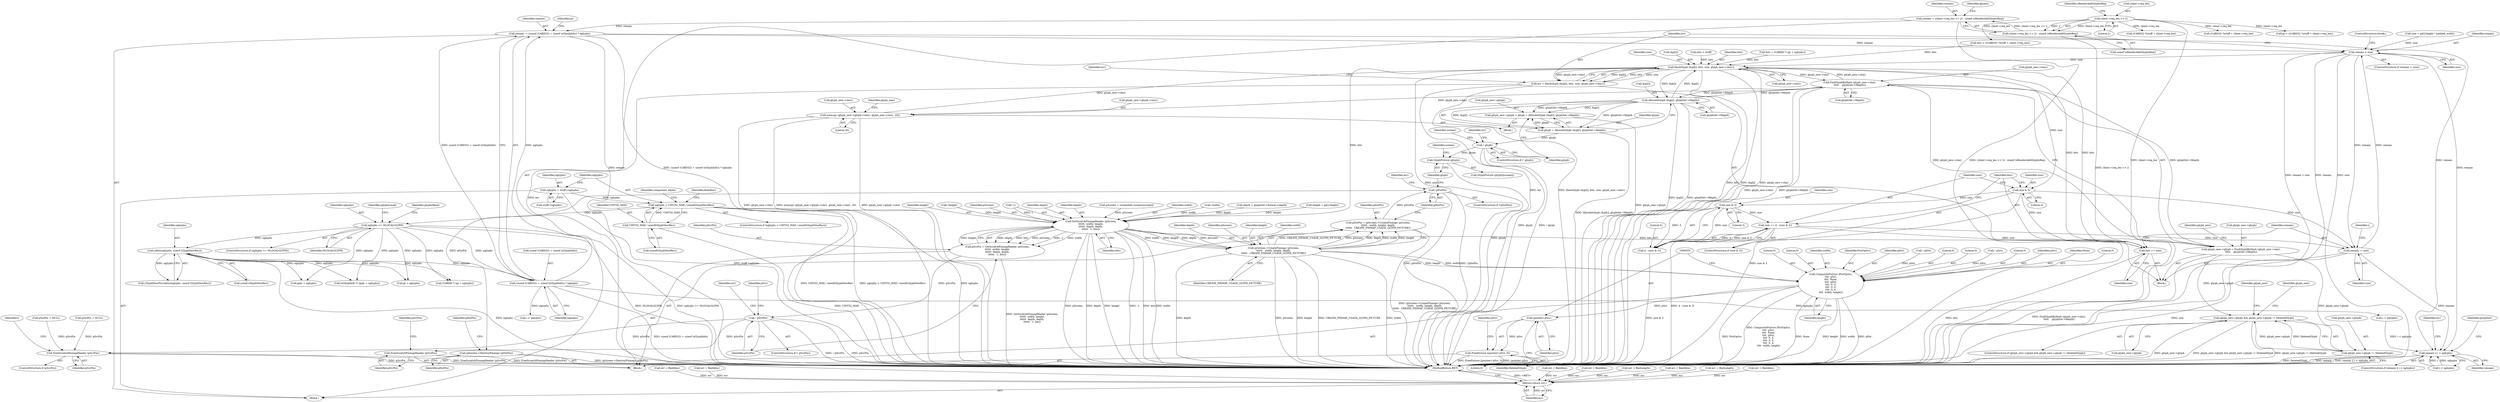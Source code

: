 digraph "0_xserver_5725849a1b427cd4a72b84e57f211edb35838718@API" {
"1000255" [label="(Call,remain -= (sizeof (CARD32) + sizeof (xGlyphInfo)) * nglyphs)"];
"1000257" [label="(Call,(sizeof (CARD32) + sizeof (xGlyphInfo)) * nglyphs)"];
"1000194" [label="(Call,nglyphs <= NLOCALGLYPH)"];
"1000177" [label="(Call,nglyphs > UINT32_MAX / sizeof(GlyphNewRec))"];
"1000171" [label="(Call,nglyphs = stuff->nglyphs)"];
"1000179" [label="(Call,UINT32_MAX / sizeof(GlyphNewRec))"];
"1000212" [label="(Call,calloc(nglyphs, sizeof (GlyphNewRec)))"];
"1000221" [label="(Call,remain = (client->req_len << 2) - sizeof (xRenderAddGlyphsReq))"];
"1000223" [label="(Call,(client->req_len << 2) - sizeof (xRenderAddGlyphsReq))"];
"1000224" [label="(Call,client->req_len << 2)"];
"1000318" [label="(Call,remain < size)"];
"1000324" [label="(Call,HashGlyph (&gi[i], bits, size, glyph_new->sha1))"];
"1000322" [label="(Call,err = HashGlyph (&gi[i], bits, size, glyph_new->sha1))"];
"1000696" [label="(Return,return err;)"];
"1000341" [label="(Call,FindGlyphByHash (glyph_new->sha1,\n\t\t\t\t\t    glyphSet->fdepth))"];
"1000337" [label="(Call,glyph_new->glyph = FindGlyphByHash (glyph_new->sha1,\n\t\t\t\t\t    glyphSet->fdepth))"];
"1000349" [label="(Call,glyph_new->glyph && glyph_new->glyph != DeletedGlyph)"];
"1000353" [label="(Call,glyph_new->glyph != DeletedGlyph)"];
"1000378" [label="(Call,AllocateGlyph (&gi[i], glyphSet->fdepth))"];
"1000372" [label="(Call,glyph_new->glyph = glyph = AllocateGlyph (&gi[i], glyphSet->fdepth))"];
"1000376" [label="(Call,glyph = AllocateGlyph (&gi[i], glyphSet->fdepth))"];
"1000387" [label="(Call,! glyph)"];
"1000507" [label="(Call,GlyphPicture (glyph))"];
"1000566" [label="(Call,memcpy (glyph_new->glyph->sha1, glyph_new->sha1, 20))"];
"1000448" [label="(Call,GetScratchPixmapHeader (pScreen,\n\t\t\t\t\t\t  width, height,\n\t\t\t\t\t\t  depth, depth,\n\t\t\t\t\t\t  -1, bits))"];
"1000446" [label="(Call,pSrcPix = GetScratchPixmapHeader (pScreen,\n\t\t\t\t\t\t  width, height,\n\t\t\t\t\t\t  depth, depth,\n\t\t\t\t\t\t  -1, bits))"];
"1000458" [label="(Call,! pSrcPix)"];
"1000561" [label="(Call,FreeScratchPixmapHeader (pSrcPix))"];
"1000660" [label="(Call,FreeScratchPixmapHeader (pSrcPix))"];
"1000491" [label="(Call,(pScreen->CreatePixmap) (pScreen,\n\t\t\t\t\t\t   width, height, depth,\n\t\t\t\t\t\t   CREATE_PIXMAP_USAGE_GLYPH_PICTURE))"];
"1000489" [label="(Call,pDstPix = (pScreen->CreatePixmap) (pScreen,\n\t\t\t\t\t\t   width, height, depth,\n\t\t\t\t\t\t   CREATE_PIXMAP_USAGE_GLYPH_PICTURE))"];
"1000498" [label="(Call,!pDstPix)"];
"1000527" [label="(Call,(pScreen->DestroyPixmap) (pDstPix))"];
"1000540" [label="(Call,CompositePicture (PictOpSrc,\n\t\t\t\t  pSrc,\n\t\t\t\t  None,\n\t\t\t\t  pDst,\n\t\t\t\t  0, 0,\n\t\t\t\t  0, 0,\n\t\t\t\t  0, 0,\n\t\t\t\t  width, height))"];
"1000554" [label="(Call,(pointer) pSrc)"];
"1000553" [label="(Call,FreePicture ((pointer) pSrc, 0))"];
"1000594" [label="(Call,bits += size)"];
"1000584" [label="(Call,size & 3)"];
"1000591" [label="(Call,size & 3)"];
"1000587" [label="(Call,size += 4 - (size & 3))"];
"1000597" [label="(Call,remain -= size)"];
"1000601" [label="(Call,remain || i < nglyphs)"];
"1000589" [label="(Call,4 - (size & 3))"];
"1000258" [label="(Call,sizeof (CARD32) + sizeof (xGlyphInfo))"];
"1000509" [label="(Identifier,screen)"];
"1000607" [label="(Call,err = BadLength)"];
"1000172" [label="(Identifier,nglyphs)"];
"1000181" [label="(Call,sizeof(GlyphNewRec))"];
"1000415" [label="(Call,height = gi[i].height)"];
"1000228" [label="(Literal,2)"];
"1000213" [label="(Identifier,nglyphs)"];
"1000664" [label="(Identifier,i)"];
"1000492" [label="(Identifier,pScreen)"];
"1000171" [label="(Call,nglyphs = stuff->nglyphs)"];
"1000378" [label="(Call,AllocateGlyph (&gi[i], glyphSet->fdepth))"];
"1000594" [label="(Call,bits += size)"];
"1000193" [label="(ControlStructure,if (nglyphs <= NLOCALGLYPH))"];
"1000541" [label="(Identifier,PictOpSrc)"];
"1000376" [label="(Call,glyph = AllocateGlyph (&gi[i], glyphSet->fdepth))"];
"1000212" [label="(Call,calloc(nglyphs, sizeof (GlyphNewRec)))"];
"1000348" [label="(ControlStructure,if (glyph_new->glyph && glyph_new->glyph != DeletedGlyph))"];
"1000603" [label="(Call,i < nglyphs)"];
"1000224" [label="(Call,client->req_len << 2)"];
"1000696" [label="(Return,return err;)"];
"1000590" [label="(Literal,4)"];
"1000660" [label="(Call,FreeScratchPixmapHeader (pSrcPix))"];
"1000263" [label="(Identifier,nglyphs)"];
"1000544" [label="(Identifier,pDst)"];
"1000250" [label="(Call,(CARD8 *) (gi + nglyphs))"];
"1000186" [label="(Identifier,component_alpha)"];
"1000658" [label="(ControlStructure,if (pSrcPix))"];
"1000350" [label="(Call,glyph_new->glyph)"];
"1000221" [label="(Call,remain = (client->req_len << 2) - sizeof (xRenderAddGlyphsReq))"];
"1000209" [label="(Identifier,glyphsBase)"];
"1000229" [label="(Call,sizeof (xRenderAddGlyphsReq))"];
"1000195" [label="(Identifier,nglyphs)"];
"1000319" [label="(Identifier,remain)"];
"1000105" [label="(Block,)"];
"1000252" [label="(Call,gi + nglyphs)"];
"1000498" [label="(Call,!pDstPix)"];
"1000598" [label="(Identifier,remain)"];
"1000361" [label="(Identifier,glyph_new)"];
"1000330" [label="(Identifier,size)"];
"1000561" [label="(Call,FreeScratchPixmapHeader (pSrcPix))"];
"1000586" [label="(Literal,3)"];
"1000599" [label="(Identifier,size)"];
"1000285" [label="(Call,(CARD32 *)stuff + client->req_len)"];
"1000255" [label="(Call,remain -= (sizeof (CARD32) + sizeof (xGlyphInfo)) * nglyphs)"];
"1000223" [label="(Call,(client->req_len << 2) - sizeof (xRenderAddGlyphsReq))"];
"1000553" [label="(Call,FreePicture ((pointer) pSrc, 0))"];
"1000507" [label="(Call,GlyphPicture (glyph))"];
"1000405" [label="(Block,)"];
"1000491" [label="(Call,(pScreen->CreatePixmap) (pScreen,\n\t\t\t\t\t\t   width, height, depth,\n\t\t\t\t\t\t   CREATE_PIXMAP_USAGE_GLYPH_PICTURE))"];
"1000447" [label="(Identifier,pSrcPix)"];
"1000338" [label="(Call,glyph_new->glyph)"];
"1000661" [label="(Identifier,pSrcPix)"];
"1000325" [label="(Call,&gi[i])"];
"1000489" [label="(Call,pDstPix = (pScreen->CreatePixmap) (pScreen,\n\t\t\t\t\t\t   width, height, depth,\n\t\t\t\t\t\t   CREATE_PIXMAP_USAGE_GLYPH_PICTURE))"];
"1000243" [label="(Call,(xGlyphInfo *) (gids + nglyphs))"];
"1000322" [label="(Call,err = HashGlyph (&gi[i], bits, size, glyph_new->sha1))"];
"1000323" [label="(Identifier,err)"];
"1000533" [label="(Call,! pDst)"];
"1000462" [label="(Identifier,err)"];
"1000562" [label="(Identifier,pSrcPix)"];
"1000365" [label="(Block,)"];
"1000331" [label="(Call,glyph_new->sha1)"];
"1000501" [label="(Call,err = BadAlloc)"];
"1000196" [label="(Identifier,NLOCALGLYPH)"];
"1000593" [label="(Literal,3)"];
"1000386" [label="(ControlStructure,if (! glyph))"];
"1000698" [label="(MethodReturn,RET)"];
"1000545" [label="(Literal,0)"];
"1000608" [label="(Identifier,err)"];
"1000222" [label="(Identifier,remain)"];
"1000245" [label="(Call,gids + nglyphs)"];
"1000280" [label="(Call,bits < stuff)"];
"1000559" [label="(Identifier,pSrc)"];
"1000588" [label="(Identifier,size)"];
"1000666" [label="(Call,i < nglyphs)"];
"1000293" [label="(Call,err = BadLength)"];
"1000502" [label="(Identifier,err)"];
"1000494" [label="(Identifier,height)"];
"1000602" [label="(Identifier,remain)"];
"1000131" [label="(Call,pSrcPix = NULL)"];
"1000379" [label="(Call,&gi[i])"];
"1000546" [label="(Literal,0)"];
"1000572" [label="(Call,glyph_new->sha1)"];
"1000388" [label="(Identifier,glyph)"];
"1000564" [label="(Identifier,pSrcPix)"];
"1000497" [label="(ControlStructure,if (!pDstPix))"];
"1000194" [label="(Call,nglyphs <= NLOCALGLYPH)"];
"1000383" [label="(Call,glyphSet->fdepth)"];
"1000493" [label="(Identifier,width)"];
"1000601" [label="(Call,remain || i < nglyphs)"];
"1000482" [label="(Call,! pSrc)"];
"1000591" [label="(Call,size & 3)"];
"1000557" [label="(Literal,0)"];
"1000387" [label="(Call,! glyph)"];
"1000317" [label="(ControlStructure,if (remain < size))"];
"1000177" [label="(Call,nglyphs > UINT32_MAX / sizeof(GlyphNewRec))"];
"1000270" [label="(Call,gi > ((CARD32 *)stuff + client->req_len))"];
"1000306" [label="(Block,)"];
"1000341" [label="(Call,FindGlyphByHash (glyph_new->sha1,\n\t\t\t\t\t    glyphSet->fdepth))"];
"1000552" [label="(Identifier,height)"];
"1000353" [label="(Call,glyph_new->glyph != DeletedGlyph)"];
"1000459" [label="(Identifier,pSrcPix)"];
"1000466" [label="(Identifier,pSrc)"];
"1000496" [label="(Identifier,CREATE_PIXMAP_USAGE_GLYPH_PICTURE)"];
"1000540" [label="(Call,CompositePicture (PictOpSrc,\n\t\t\t\t  pSrc,\n\t\t\t\t  None,\n\t\t\t\t  pDst,\n\t\t\t\t  0, 0,\n\t\t\t\t  0, 0,\n\t\t\t\t  0, 0,\n\t\t\t\t  width, height))"];
"1000321" [label="(ControlStructure,break;)"];
"1000578" [label="(Identifier,glyph_new)"];
"1000390" [label="(Call,err = BadAlloc)"];
"1000585" [label="(Identifier,size)"];
"1000451" [label="(Identifier,height)"];
"1000506" [label="(Call,GlyphPicture (glyph)[screen])"];
"1000508" [label="(Identifier,glyph)"];
"1000283" [label="(Call,bits > ((CARD32 *)stuff + client->req_len))"];
"1000485" [label="(Call,err = BadAlloc)"];
"1000230" [label="(Identifier,xRenderAddGlyphsReq)"];
"1000210" [label="(Call,(GlyphNewPtr)calloc(nglyphs, sizeof (GlyphNewRec)))"];
"1000567" [label="(Call,glyph_new->glyph->sha1)"];
"1000256" [label="(Identifier,remain)"];
"1000550" [label="(Literal,0)"];
"1000436" [label="(Call,!height)"];
"1000351" [label="(Identifier,glyph_new)"];
"1000357" [label="(Identifier,DeletedGlyph)"];
"1000614" [label="(Identifier,glyphSet)"];
"1000587" [label="(Call,size += 4 - (size & 3))"];
"1000335" [label="(Identifier,err)"];
"1000456" [label="(Identifier,bits)"];
"1000448" [label="(Call,GetScratchPixmapHeader (pScreen,\n\t\t\t\t\t\t  width, height,\n\t\t\t\t\t\t  depth, depth,\n\t\t\t\t\t\t  -1, bits))"];
"1000461" [label="(Call,err = BadAlloc)"];
"1000199" [label="(Identifier,glyphsLocal)"];
"1000449" [label="(Identifier,pScreen)"];
"1000458" [label="(Call,! pSrcPix)"];
"1000490" [label="(Identifier,pDstPix)"];
"1000542" [label="(Identifier,pSrc)"];
"1000543" [label="(Identifier,None)"];
"1000178" [label="(Identifier,nglyphs)"];
"1000556" [label="(Identifier,pSrc)"];
"1000345" [label="(Call,glyphSet->fdepth)"];
"1000592" [label="(Identifier,size)"];
"1000452" [label="(Identifier,depth)"];
"1000697" [label="(Identifier,err)"];
"1000575" [label="(Literal,20)"];
"1000495" [label="(Identifier,depth)"];
"1000232" [label="(Identifier,glyphs)"];
"1000548" [label="(Literal,0)"];
"1000184" [label="(Identifier,BadAlloc)"];
"1000324" [label="(Call,HashGlyph (&gi[i], bits, size, glyph_new->sha1))"];
"1000453" [label="(Identifier,depth)"];
"1000457" [label="(ControlStructure,if (! pSrcPix))"];
"1000527" [label="(Call,(pScreen->DestroyPixmap) (pDstPix))"];
"1000354" [label="(Call,glyph_new->glyph)"];
"1000267" [label="(Identifier,gi)"];
"1000499" [label="(Identifier,pDstPix)"];
"1000563" [label="(Call,pSrcPix = NULL)"];
"1000617" [label="(Call,err = BadAlloc)"];
"1000439" [label="(Call,pScreen = screenInfo.screens[screen])"];
"1000342" [label="(Call,glyph_new->sha1)"];
"1000536" [label="(Call,err = BadAlloc)"];
"1000597" [label="(Call,remain -= size)"];
"1000549" [label="(Literal,0)"];
"1000369" [label="(Identifier,glyph_new)"];
"1000179" [label="(Call,UINT32_MAX / sizeof(GlyphNewRec))"];
"1000320" [label="(Identifier,size)"];
"1000566" [label="(Call,memcpy (glyph_new->glyph->sha1, glyph_new->sha1, 20))"];
"1000583" [label="(ControlStructure,if (size & 3))"];
"1000547" [label="(Literal,0)"];
"1000305" [label="(Identifier,i)"];
"1000318" [label="(Call,remain < size)"];
"1000450" [label="(Identifier,width)"];
"1000551" [label="(Identifier,width)"];
"1000595" [label="(Identifier,bits)"];
"1000434" [label="(Call,!width)"];
"1000176" [label="(ControlStructure,if (nglyphs > UINT32_MAX / sizeof(GlyphNewRec)))"];
"1000530" [label="(Identifier,pDstPix)"];
"1000257" [label="(Call,(sizeof (CARD32) + sizeof (xGlyphInfo)) * nglyphs)"];
"1000372" [label="(Call,glyph_new->glyph = glyph = AllocateGlyph (&gi[i], glyphSet->fdepth))"];
"1000272" [label="(Call,(CARD32 *)stuff + client->req_len)"];
"1000173" [label="(Call,stuff->nglyphs)"];
"1000329" [label="(Identifier,bits)"];
"1000528" [label="(Identifier,pDstPix)"];
"1000596" [label="(Identifier,size)"];
"1000454" [label="(Call,-1)"];
"1000225" [label="(Call,client->req_len)"];
"1000554" [label="(Call,(pointer) pSrc)"];
"1000600" [label="(ControlStructure,if (remain || i < nglyphs))"];
"1000391" [label="(Identifier,err)"];
"1000423" [label="(Call,depth = glyphSet->format->depth)"];
"1000301" [label="(Call,i < nglyphs)"];
"1000214" [label="(Call,sizeof (GlyphNewRec))"];
"1000589" [label="(Call,4 - (size & 3))"];
"1000446" [label="(Call,pSrcPix = GetScratchPixmapHeader (pScreen,\n\t\t\t\t\t\t  width, height,\n\t\t\t\t\t\t  depth, depth,\n\t\t\t\t\t\t  -1, bits))"];
"1000349" [label="(Call,glyph_new->glyph && glyph_new->glyph != DeletedGlyph)"];
"1000377" [label="(Identifier,glyph)"];
"1000337" [label="(Call,glyph_new->glyph = FindGlyphByHash (glyph_new->sha1,\n\t\t\t\t\t    glyphSet->fdepth))"];
"1000180" [label="(Identifier,UINT32_MAX)"];
"1000373" [label="(Call,glyph_new->glyph)"];
"1000248" [label="(Call,bits = (CARD8 *) (gi + nglyphs))"];
"1000308" [label="(Call,size = gi[i].height * padded_width)"];
"1000584" [label="(Call,size & 3)"];
"1000396" [label="(Identifier,screen)"];
"1000255" -> "1000105"  [label="AST: "];
"1000255" -> "1000257"  [label="CFG: "];
"1000256" -> "1000255"  [label="AST: "];
"1000257" -> "1000255"  [label="AST: "];
"1000267" -> "1000255"  [label="CFG: "];
"1000255" -> "1000698"  [label="DDG: (sizeof (CARD32) + sizeof (xGlyphInfo)) * nglyphs"];
"1000255" -> "1000698"  [label="DDG: remain"];
"1000257" -> "1000255"  [label="DDG: sizeof (CARD32) + sizeof (xGlyphInfo)"];
"1000257" -> "1000255"  [label="DDG: nglyphs"];
"1000221" -> "1000255"  [label="DDG: remain"];
"1000255" -> "1000318"  [label="DDG: remain"];
"1000255" -> "1000601"  [label="DDG: remain"];
"1000257" -> "1000263"  [label="CFG: "];
"1000258" -> "1000257"  [label="AST: "];
"1000263" -> "1000257"  [label="AST: "];
"1000257" -> "1000698"  [label="DDG: sizeof (CARD32) + sizeof (xGlyphInfo)"];
"1000194" -> "1000257"  [label="DDG: nglyphs"];
"1000212" -> "1000257"  [label="DDG: nglyphs"];
"1000257" -> "1000301"  [label="DDG: nglyphs"];
"1000257" -> "1000666"  [label="DDG: nglyphs"];
"1000194" -> "1000193"  [label="AST: "];
"1000194" -> "1000196"  [label="CFG: "];
"1000195" -> "1000194"  [label="AST: "];
"1000196" -> "1000194"  [label="AST: "];
"1000199" -> "1000194"  [label="CFG: "];
"1000209" -> "1000194"  [label="CFG: "];
"1000194" -> "1000698"  [label="DDG: nglyphs <= NLOCALGLYPH"];
"1000194" -> "1000698"  [label="DDG: NLOCALGLYPH"];
"1000177" -> "1000194"  [label="DDG: nglyphs"];
"1000194" -> "1000212"  [label="DDG: nglyphs"];
"1000194" -> "1000243"  [label="DDG: nglyphs"];
"1000194" -> "1000245"  [label="DDG: nglyphs"];
"1000194" -> "1000250"  [label="DDG: nglyphs"];
"1000194" -> "1000252"  [label="DDG: nglyphs"];
"1000177" -> "1000176"  [label="AST: "];
"1000177" -> "1000179"  [label="CFG: "];
"1000178" -> "1000177"  [label="AST: "];
"1000179" -> "1000177"  [label="AST: "];
"1000184" -> "1000177"  [label="CFG: "];
"1000186" -> "1000177"  [label="CFG: "];
"1000177" -> "1000698"  [label="DDG: nglyphs"];
"1000177" -> "1000698"  [label="DDG: UINT32_MAX / sizeof(GlyphNewRec)"];
"1000177" -> "1000698"  [label="DDG: nglyphs > UINT32_MAX / sizeof(GlyphNewRec)"];
"1000171" -> "1000177"  [label="DDG: nglyphs"];
"1000179" -> "1000177"  [label="DDG: UINT32_MAX"];
"1000171" -> "1000105"  [label="AST: "];
"1000171" -> "1000173"  [label="CFG: "];
"1000172" -> "1000171"  [label="AST: "];
"1000173" -> "1000171"  [label="AST: "];
"1000178" -> "1000171"  [label="CFG: "];
"1000171" -> "1000698"  [label="DDG: stuff->nglyphs"];
"1000179" -> "1000181"  [label="CFG: "];
"1000180" -> "1000179"  [label="AST: "];
"1000181" -> "1000179"  [label="AST: "];
"1000179" -> "1000698"  [label="DDG: UINT32_MAX"];
"1000212" -> "1000210"  [label="AST: "];
"1000212" -> "1000214"  [label="CFG: "];
"1000213" -> "1000212"  [label="AST: "];
"1000214" -> "1000212"  [label="AST: "];
"1000210" -> "1000212"  [label="CFG: "];
"1000212" -> "1000698"  [label="DDG: nglyphs"];
"1000212" -> "1000210"  [label="DDG: nglyphs"];
"1000212" -> "1000243"  [label="DDG: nglyphs"];
"1000212" -> "1000245"  [label="DDG: nglyphs"];
"1000212" -> "1000250"  [label="DDG: nglyphs"];
"1000212" -> "1000252"  [label="DDG: nglyphs"];
"1000221" -> "1000105"  [label="AST: "];
"1000221" -> "1000223"  [label="CFG: "];
"1000222" -> "1000221"  [label="AST: "];
"1000223" -> "1000221"  [label="AST: "];
"1000232" -> "1000221"  [label="CFG: "];
"1000221" -> "1000698"  [label="DDG: (client->req_len << 2) - sizeof (xRenderAddGlyphsReq)"];
"1000223" -> "1000221"  [label="DDG: client->req_len << 2"];
"1000223" -> "1000229"  [label="CFG: "];
"1000224" -> "1000223"  [label="AST: "];
"1000229" -> "1000223"  [label="AST: "];
"1000223" -> "1000698"  [label="DDG: client->req_len << 2"];
"1000224" -> "1000223"  [label="DDG: client->req_len"];
"1000224" -> "1000223"  [label="DDG: 2"];
"1000224" -> "1000228"  [label="CFG: "];
"1000225" -> "1000224"  [label="AST: "];
"1000228" -> "1000224"  [label="AST: "];
"1000230" -> "1000224"  [label="CFG: "];
"1000224" -> "1000698"  [label="DDG: client->req_len"];
"1000224" -> "1000270"  [label="DDG: client->req_len"];
"1000224" -> "1000272"  [label="DDG: client->req_len"];
"1000224" -> "1000283"  [label="DDG: client->req_len"];
"1000224" -> "1000285"  [label="DDG: client->req_len"];
"1000318" -> "1000317"  [label="AST: "];
"1000318" -> "1000320"  [label="CFG: "];
"1000319" -> "1000318"  [label="AST: "];
"1000320" -> "1000318"  [label="AST: "];
"1000321" -> "1000318"  [label="CFG: "];
"1000323" -> "1000318"  [label="CFG: "];
"1000318" -> "1000698"  [label="DDG: remain < size"];
"1000318" -> "1000698"  [label="DDG: remain"];
"1000318" -> "1000698"  [label="DDG: size"];
"1000597" -> "1000318"  [label="DDG: remain"];
"1000308" -> "1000318"  [label="DDG: size"];
"1000318" -> "1000324"  [label="DDG: size"];
"1000318" -> "1000597"  [label="DDG: remain"];
"1000318" -> "1000601"  [label="DDG: remain"];
"1000324" -> "1000322"  [label="AST: "];
"1000324" -> "1000331"  [label="CFG: "];
"1000325" -> "1000324"  [label="AST: "];
"1000329" -> "1000324"  [label="AST: "];
"1000330" -> "1000324"  [label="AST: "];
"1000331" -> "1000324"  [label="AST: "];
"1000322" -> "1000324"  [label="CFG: "];
"1000324" -> "1000698"  [label="DDG: glyph_new->sha1"];
"1000324" -> "1000698"  [label="DDG: bits"];
"1000324" -> "1000698"  [label="DDG: size"];
"1000324" -> "1000698"  [label="DDG: &gi[i]"];
"1000324" -> "1000322"  [label="DDG: &gi[i]"];
"1000324" -> "1000322"  [label="DDG: bits"];
"1000324" -> "1000322"  [label="DDG: size"];
"1000324" -> "1000322"  [label="DDG: glyph_new->sha1"];
"1000378" -> "1000324"  [label="DDG: &gi[i]"];
"1000280" -> "1000324"  [label="DDG: bits"];
"1000248" -> "1000324"  [label="DDG: bits"];
"1000283" -> "1000324"  [label="DDG: bits"];
"1000594" -> "1000324"  [label="DDG: bits"];
"1000341" -> "1000324"  [label="DDG: glyph_new->sha1"];
"1000566" -> "1000324"  [label="DDG: glyph_new->sha1"];
"1000324" -> "1000341"  [label="DDG: glyph_new->sha1"];
"1000324" -> "1000378"  [label="DDG: &gi[i]"];
"1000324" -> "1000448"  [label="DDG: bits"];
"1000324" -> "1000584"  [label="DDG: size"];
"1000324" -> "1000594"  [label="DDG: bits"];
"1000322" -> "1000306"  [label="AST: "];
"1000323" -> "1000322"  [label="AST: "];
"1000335" -> "1000322"  [label="CFG: "];
"1000322" -> "1000698"  [label="DDG: HashGlyph (&gi[i], bits, size, glyph_new->sha1)"];
"1000322" -> "1000698"  [label="DDG: err"];
"1000322" -> "1000696"  [label="DDG: err"];
"1000696" -> "1000105"  [label="AST: "];
"1000696" -> "1000697"  [label="CFG: "];
"1000697" -> "1000696"  [label="AST: "];
"1000698" -> "1000696"  [label="CFG: "];
"1000696" -> "1000698"  [label="DDG: <RET>"];
"1000697" -> "1000696"  [label="DDG: err"];
"1000485" -> "1000696"  [label="DDG: err"];
"1000293" -> "1000696"  [label="DDG: err"];
"1000617" -> "1000696"  [label="DDG: err"];
"1000607" -> "1000696"  [label="DDG: err"];
"1000501" -> "1000696"  [label="DDG: err"];
"1000461" -> "1000696"  [label="DDG: err"];
"1000536" -> "1000696"  [label="DDG: err"];
"1000390" -> "1000696"  [label="DDG: err"];
"1000341" -> "1000337"  [label="AST: "];
"1000341" -> "1000345"  [label="CFG: "];
"1000342" -> "1000341"  [label="AST: "];
"1000345" -> "1000341"  [label="AST: "];
"1000337" -> "1000341"  [label="CFG: "];
"1000341" -> "1000698"  [label="DDG: glyph_new->sha1"];
"1000341" -> "1000698"  [label="DDG: glyphSet->fdepth"];
"1000341" -> "1000337"  [label="DDG: glyph_new->sha1"];
"1000341" -> "1000337"  [label="DDG: glyphSet->fdepth"];
"1000378" -> "1000341"  [label="DDG: glyphSet->fdepth"];
"1000341" -> "1000378"  [label="DDG: glyphSet->fdepth"];
"1000341" -> "1000566"  [label="DDG: glyph_new->sha1"];
"1000337" -> "1000306"  [label="AST: "];
"1000338" -> "1000337"  [label="AST: "];
"1000351" -> "1000337"  [label="CFG: "];
"1000337" -> "1000698"  [label="DDG: FindGlyphByHash (glyph_new->sha1,\n\t\t\t\t\t    glyphSet->fdepth)"];
"1000337" -> "1000349"  [label="DDG: glyph_new->glyph"];
"1000337" -> "1000353"  [label="DDG: glyph_new->glyph"];
"1000349" -> "1000348"  [label="AST: "];
"1000349" -> "1000350"  [label="CFG: "];
"1000349" -> "1000353"  [label="CFG: "];
"1000350" -> "1000349"  [label="AST: "];
"1000353" -> "1000349"  [label="AST: "];
"1000361" -> "1000349"  [label="CFG: "];
"1000369" -> "1000349"  [label="CFG: "];
"1000349" -> "1000698"  [label="DDG: glyph_new->glyph && glyph_new->glyph != DeletedGlyph"];
"1000349" -> "1000698"  [label="DDG: glyph_new->glyph != DeletedGlyph"];
"1000349" -> "1000698"  [label="DDG: glyph_new->glyph"];
"1000353" -> "1000349"  [label="DDG: glyph_new->glyph"];
"1000353" -> "1000349"  [label="DDG: DeletedGlyph"];
"1000353" -> "1000357"  [label="CFG: "];
"1000354" -> "1000353"  [label="AST: "];
"1000357" -> "1000353"  [label="AST: "];
"1000353" -> "1000698"  [label="DDG: DeletedGlyph"];
"1000378" -> "1000376"  [label="AST: "];
"1000378" -> "1000383"  [label="CFG: "];
"1000379" -> "1000378"  [label="AST: "];
"1000383" -> "1000378"  [label="AST: "];
"1000376" -> "1000378"  [label="CFG: "];
"1000378" -> "1000698"  [label="DDG: glyphSet->fdepth"];
"1000378" -> "1000698"  [label="DDG: &gi[i]"];
"1000378" -> "1000372"  [label="DDG: &gi[i]"];
"1000378" -> "1000372"  [label="DDG: glyphSet->fdepth"];
"1000378" -> "1000376"  [label="DDG: &gi[i]"];
"1000378" -> "1000376"  [label="DDG: glyphSet->fdepth"];
"1000372" -> "1000365"  [label="AST: "];
"1000372" -> "1000376"  [label="CFG: "];
"1000373" -> "1000372"  [label="AST: "];
"1000376" -> "1000372"  [label="AST: "];
"1000388" -> "1000372"  [label="CFG: "];
"1000372" -> "1000698"  [label="DDG: glyph_new->glyph"];
"1000376" -> "1000372"  [label="DDG: glyph"];
"1000377" -> "1000376"  [label="AST: "];
"1000376" -> "1000698"  [label="DDG: AllocateGlyph (&gi[i], glyphSet->fdepth)"];
"1000376" -> "1000387"  [label="DDG: glyph"];
"1000387" -> "1000386"  [label="AST: "];
"1000387" -> "1000388"  [label="CFG: "];
"1000388" -> "1000387"  [label="AST: "];
"1000391" -> "1000387"  [label="CFG: "];
"1000396" -> "1000387"  [label="CFG: "];
"1000387" -> "1000698"  [label="DDG: glyph"];
"1000387" -> "1000698"  [label="DDG: ! glyph"];
"1000387" -> "1000507"  [label="DDG: glyph"];
"1000507" -> "1000506"  [label="AST: "];
"1000507" -> "1000508"  [label="CFG: "];
"1000508" -> "1000507"  [label="AST: "];
"1000509" -> "1000507"  [label="CFG: "];
"1000507" -> "1000698"  [label="DDG: glyph"];
"1000566" -> "1000365"  [label="AST: "];
"1000566" -> "1000575"  [label="CFG: "];
"1000567" -> "1000566"  [label="AST: "];
"1000572" -> "1000566"  [label="AST: "];
"1000575" -> "1000566"  [label="AST: "];
"1000578" -> "1000566"  [label="CFG: "];
"1000566" -> "1000698"  [label="DDG: memcpy (glyph_new->glyph->sha1, glyph_new->sha1, 20)"];
"1000566" -> "1000698"  [label="DDG: glyph_new->glyph->sha1"];
"1000566" -> "1000698"  [label="DDG: glyph_new->sha1"];
"1000448" -> "1000446"  [label="AST: "];
"1000448" -> "1000456"  [label="CFG: "];
"1000449" -> "1000448"  [label="AST: "];
"1000450" -> "1000448"  [label="AST: "];
"1000451" -> "1000448"  [label="AST: "];
"1000452" -> "1000448"  [label="AST: "];
"1000453" -> "1000448"  [label="AST: "];
"1000454" -> "1000448"  [label="AST: "];
"1000456" -> "1000448"  [label="AST: "];
"1000446" -> "1000448"  [label="CFG: "];
"1000448" -> "1000698"  [label="DDG: width"];
"1000448" -> "1000698"  [label="DDG: depth"];
"1000448" -> "1000698"  [label="DDG: pScreen"];
"1000448" -> "1000698"  [label="DDG: height"];
"1000448" -> "1000698"  [label="DDG: -1"];
"1000448" -> "1000698"  [label="DDG: bits"];
"1000448" -> "1000446"  [label="DDG: depth"];
"1000448" -> "1000446"  [label="DDG: bits"];
"1000448" -> "1000446"  [label="DDG: pScreen"];
"1000448" -> "1000446"  [label="DDG: -1"];
"1000448" -> "1000446"  [label="DDG: width"];
"1000448" -> "1000446"  [label="DDG: height"];
"1000439" -> "1000448"  [label="DDG: pScreen"];
"1000434" -> "1000448"  [label="DDG: width"];
"1000436" -> "1000448"  [label="DDG: height"];
"1000415" -> "1000448"  [label="DDG: height"];
"1000423" -> "1000448"  [label="DDG: depth"];
"1000454" -> "1000448"  [label="DDG: 1"];
"1000448" -> "1000491"  [label="DDG: pScreen"];
"1000448" -> "1000491"  [label="DDG: width"];
"1000448" -> "1000491"  [label="DDG: height"];
"1000448" -> "1000491"  [label="DDG: depth"];
"1000448" -> "1000594"  [label="DDG: bits"];
"1000446" -> "1000405"  [label="AST: "];
"1000447" -> "1000446"  [label="AST: "];
"1000459" -> "1000446"  [label="CFG: "];
"1000446" -> "1000698"  [label="DDG: GetScratchPixmapHeader (pScreen,\n\t\t\t\t\t\t  width, height,\n\t\t\t\t\t\t  depth, depth,\n\t\t\t\t\t\t  -1, bits)"];
"1000446" -> "1000458"  [label="DDG: pSrcPix"];
"1000458" -> "1000457"  [label="AST: "];
"1000458" -> "1000459"  [label="CFG: "];
"1000459" -> "1000458"  [label="AST: "];
"1000462" -> "1000458"  [label="CFG: "];
"1000466" -> "1000458"  [label="CFG: "];
"1000458" -> "1000698"  [label="DDG: pSrcPix"];
"1000458" -> "1000698"  [label="DDG: ! pSrcPix"];
"1000458" -> "1000561"  [label="DDG: pSrcPix"];
"1000458" -> "1000660"  [label="DDG: pSrcPix"];
"1000561" -> "1000405"  [label="AST: "];
"1000561" -> "1000562"  [label="CFG: "];
"1000562" -> "1000561"  [label="AST: "];
"1000564" -> "1000561"  [label="CFG: "];
"1000561" -> "1000698"  [label="DDG: FreeScratchPixmapHeader (pSrcPix)"];
"1000660" -> "1000658"  [label="AST: "];
"1000660" -> "1000661"  [label="CFG: "];
"1000661" -> "1000660"  [label="AST: "];
"1000664" -> "1000660"  [label="CFG: "];
"1000660" -> "1000698"  [label="DDG: FreeScratchPixmapHeader (pSrcPix)"];
"1000660" -> "1000698"  [label="DDG: pSrcPix"];
"1000131" -> "1000660"  [label="DDG: pSrcPix"];
"1000563" -> "1000660"  [label="DDG: pSrcPix"];
"1000491" -> "1000489"  [label="AST: "];
"1000491" -> "1000496"  [label="CFG: "];
"1000492" -> "1000491"  [label="AST: "];
"1000493" -> "1000491"  [label="AST: "];
"1000494" -> "1000491"  [label="AST: "];
"1000495" -> "1000491"  [label="AST: "];
"1000496" -> "1000491"  [label="AST: "];
"1000489" -> "1000491"  [label="CFG: "];
"1000491" -> "1000698"  [label="DDG: height"];
"1000491" -> "1000698"  [label="DDG: CREATE_PIXMAP_USAGE_GLYPH_PICTURE"];
"1000491" -> "1000698"  [label="DDG: width"];
"1000491" -> "1000698"  [label="DDG: depth"];
"1000491" -> "1000698"  [label="DDG: pScreen"];
"1000491" -> "1000489"  [label="DDG: CREATE_PIXMAP_USAGE_GLYPH_PICTURE"];
"1000491" -> "1000489"  [label="DDG: pScreen"];
"1000491" -> "1000489"  [label="DDG: depth"];
"1000491" -> "1000489"  [label="DDG: width"];
"1000491" -> "1000489"  [label="DDG: height"];
"1000491" -> "1000540"  [label="DDG: width"];
"1000491" -> "1000540"  [label="DDG: height"];
"1000489" -> "1000405"  [label="AST: "];
"1000490" -> "1000489"  [label="AST: "];
"1000499" -> "1000489"  [label="CFG: "];
"1000489" -> "1000698"  [label="DDG: (pScreen->CreatePixmap) (pScreen,\n\t\t\t\t\t\t   width, height, depth,\n\t\t\t\t\t\t   CREATE_PIXMAP_USAGE_GLYPH_PICTURE)"];
"1000489" -> "1000498"  [label="DDG: pDstPix"];
"1000498" -> "1000497"  [label="AST: "];
"1000498" -> "1000499"  [label="CFG: "];
"1000499" -> "1000498"  [label="AST: "];
"1000502" -> "1000498"  [label="CFG: "];
"1000508" -> "1000498"  [label="CFG: "];
"1000498" -> "1000698"  [label="DDG: !pDstPix"];
"1000498" -> "1000698"  [label="DDG: pDstPix"];
"1000498" -> "1000527"  [label="DDG: pDstPix"];
"1000527" -> "1000405"  [label="AST: "];
"1000527" -> "1000528"  [label="CFG: "];
"1000528" -> "1000527"  [label="AST: "];
"1000530" -> "1000527"  [label="CFG: "];
"1000527" -> "1000698"  [label="DDG: (pScreen->DestroyPixmap) (pDstPix)"];
"1000540" -> "1000405"  [label="AST: "];
"1000540" -> "1000552"  [label="CFG: "];
"1000541" -> "1000540"  [label="AST: "];
"1000542" -> "1000540"  [label="AST: "];
"1000543" -> "1000540"  [label="AST: "];
"1000544" -> "1000540"  [label="AST: "];
"1000545" -> "1000540"  [label="AST: "];
"1000546" -> "1000540"  [label="AST: "];
"1000547" -> "1000540"  [label="AST: "];
"1000548" -> "1000540"  [label="AST: "];
"1000549" -> "1000540"  [label="AST: "];
"1000550" -> "1000540"  [label="AST: "];
"1000551" -> "1000540"  [label="AST: "];
"1000552" -> "1000540"  [label="AST: "];
"1000555" -> "1000540"  [label="CFG: "];
"1000540" -> "1000698"  [label="DDG: CompositePicture (PictOpSrc,\n\t\t\t\t  pSrc,\n\t\t\t\t  None,\n\t\t\t\t  pDst,\n\t\t\t\t  0, 0,\n\t\t\t\t  0, 0,\n\t\t\t\t  0, 0,\n\t\t\t\t  width, height)"];
"1000540" -> "1000698"  [label="DDG: None"];
"1000540" -> "1000698"  [label="DDG: width"];
"1000540" -> "1000698"  [label="DDG: pDst"];
"1000540" -> "1000698"  [label="DDG: height"];
"1000540" -> "1000698"  [label="DDG: PictOpSrc"];
"1000482" -> "1000540"  [label="DDG: pSrc"];
"1000533" -> "1000540"  [label="DDG: pDst"];
"1000540" -> "1000554"  [label="DDG: pSrc"];
"1000554" -> "1000553"  [label="AST: "];
"1000554" -> "1000556"  [label="CFG: "];
"1000555" -> "1000554"  [label="AST: "];
"1000556" -> "1000554"  [label="AST: "];
"1000557" -> "1000554"  [label="CFG: "];
"1000554" -> "1000553"  [label="DDG: pSrc"];
"1000553" -> "1000405"  [label="AST: "];
"1000553" -> "1000557"  [label="CFG: "];
"1000557" -> "1000553"  [label="AST: "];
"1000559" -> "1000553"  [label="CFG: "];
"1000553" -> "1000698"  [label="DDG: FreePicture ((pointer) pSrc, 0)"];
"1000553" -> "1000698"  [label="DDG: (pointer) pSrc"];
"1000594" -> "1000306"  [label="AST: "];
"1000594" -> "1000596"  [label="CFG: "];
"1000595" -> "1000594"  [label="AST: "];
"1000596" -> "1000594"  [label="AST: "];
"1000598" -> "1000594"  [label="CFG: "];
"1000594" -> "1000698"  [label="DDG: bits"];
"1000587" -> "1000594"  [label="DDG: size"];
"1000584" -> "1000594"  [label="DDG: size"];
"1000584" -> "1000583"  [label="AST: "];
"1000584" -> "1000586"  [label="CFG: "];
"1000585" -> "1000584"  [label="AST: "];
"1000586" -> "1000584"  [label="AST: "];
"1000588" -> "1000584"  [label="CFG: "];
"1000595" -> "1000584"  [label="CFG: "];
"1000584" -> "1000698"  [label="DDG: size & 3"];
"1000584" -> "1000591"  [label="DDG: size"];
"1000584" -> "1000597"  [label="DDG: size"];
"1000591" -> "1000589"  [label="AST: "];
"1000591" -> "1000593"  [label="CFG: "];
"1000592" -> "1000591"  [label="AST: "];
"1000593" -> "1000591"  [label="AST: "];
"1000589" -> "1000591"  [label="CFG: "];
"1000591" -> "1000587"  [label="DDG: size"];
"1000591" -> "1000589"  [label="DDG: size"];
"1000591" -> "1000589"  [label="DDG: 3"];
"1000587" -> "1000583"  [label="AST: "];
"1000587" -> "1000589"  [label="CFG: "];
"1000588" -> "1000587"  [label="AST: "];
"1000589" -> "1000587"  [label="AST: "];
"1000595" -> "1000587"  [label="CFG: "];
"1000587" -> "1000698"  [label="DDG: 4 - (size & 3)"];
"1000589" -> "1000587"  [label="DDG: 4"];
"1000589" -> "1000587"  [label="DDG: size & 3"];
"1000587" -> "1000597"  [label="DDG: size"];
"1000597" -> "1000306"  [label="AST: "];
"1000597" -> "1000599"  [label="CFG: "];
"1000598" -> "1000597"  [label="AST: "];
"1000599" -> "1000597"  [label="AST: "];
"1000305" -> "1000597"  [label="CFG: "];
"1000597" -> "1000698"  [label="DDG: size"];
"1000597" -> "1000601"  [label="DDG: remain"];
"1000601" -> "1000600"  [label="AST: "];
"1000601" -> "1000602"  [label="CFG: "];
"1000601" -> "1000603"  [label="CFG: "];
"1000602" -> "1000601"  [label="AST: "];
"1000603" -> "1000601"  [label="AST: "];
"1000608" -> "1000601"  [label="CFG: "];
"1000614" -> "1000601"  [label="CFG: "];
"1000601" -> "1000698"  [label="DDG: remain"];
"1000601" -> "1000698"  [label="DDG: remain || i < nglyphs"];
"1000301" -> "1000601"  [label="DDG: i < nglyphs"];
"1000603" -> "1000601"  [label="DDG: i"];
"1000603" -> "1000601"  [label="DDG: nglyphs"];
"1000590" -> "1000589"  [label="AST: "];
"1000589" -> "1000698"  [label="DDG: size & 3"];
}
